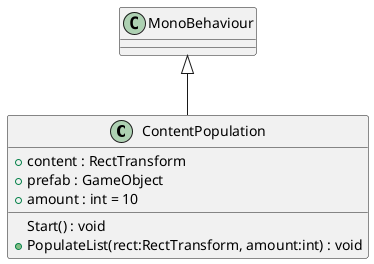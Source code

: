 @startuml
class ContentPopulation {
    + content : RectTransform
    + prefab : GameObject
    + amount : int = 10
    Start() : void
    + PopulateList(rect:RectTransform, amount:int) : void
}
MonoBehaviour <|-- ContentPopulation
@enduml
